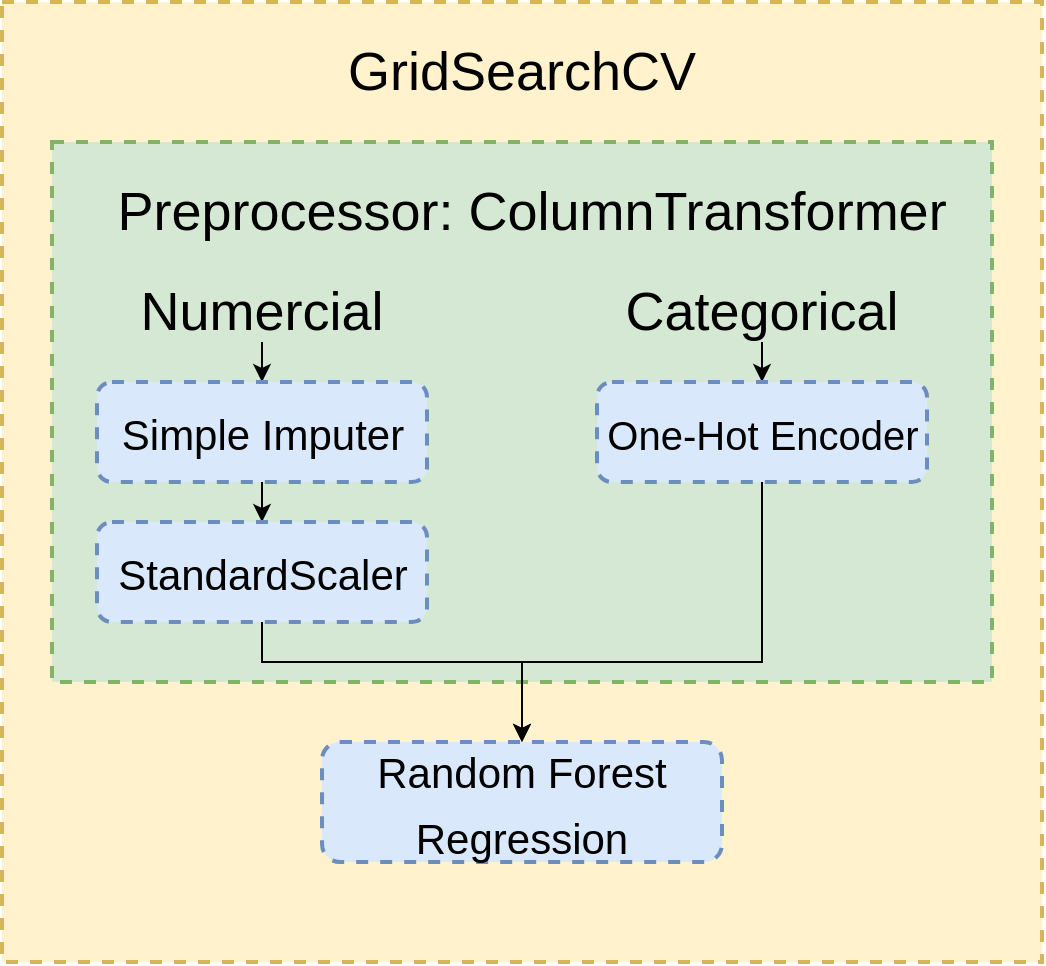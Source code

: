 <mxfile version="16.5.6" type="device"><diagram id="QSeIuSgO1NY0rorFlckN" name="Page-1"><mxGraphModel dx="868" dy="520" grid="1" gridSize="10" guides="1" tooltips="1" connect="1" arrows="1" fold="1" page="1" pageScale="1" pageWidth="827" pageHeight="1169" math="0" shadow="0"><root><mxCell id="0"/><mxCell id="1" parent="0"/><mxCell id="zGcEpbdOpATXi48DEBhR-1" value="" style="rounded=0;whiteSpace=wrap;html=1;dashed=1;fillColor=#fff2cc;strokeWidth=2;strokeColor=#d6b656;" vertex="1" parent="1"><mxGeometry x="160" y="40" width="520" height="480" as="geometry"/></mxCell><mxCell id="zGcEpbdOpATXi48DEBhR-2" value="" style="rounded=0;whiteSpace=wrap;html=1;dashed=1;fillColor=#d5e8d4;strokeWidth=2;strokeColor=#82b366;" vertex="1" parent="1"><mxGeometry x="185" y="110" width="470" height="270" as="geometry"/></mxCell><mxCell id="zGcEpbdOpATXi48DEBhR-3" value="&lt;font style=&quot;font-size: 27px&quot;&gt;GridSearchCV&lt;/font&gt;" style="text;html=1;strokeColor=none;fillColor=none;align=center;verticalAlign=middle;whiteSpace=wrap;rounded=0;dashed=1;" vertex="1" parent="1"><mxGeometry x="390" y="60" width="60" height="30" as="geometry"/></mxCell><mxCell id="zGcEpbdOpATXi48DEBhR-4" value="&lt;font style=&quot;font-size: 27px&quot;&gt;Preprocessor: ColumnTransformer&lt;/font&gt;" style="text;html=1;strokeColor=none;fillColor=none;align=center;verticalAlign=middle;whiteSpace=wrap;rounded=0;dashed=1;" vertex="1" parent="1"><mxGeometry x="170" y="130" width="510" height="30" as="geometry"/></mxCell><mxCell id="zGcEpbdOpATXi48DEBhR-9" style="edgeStyle=orthogonalEdgeStyle;rounded=0;orthogonalLoop=1;jettySize=auto;html=1;fontSize=27;" edge="1" parent="1" source="zGcEpbdOpATXi48DEBhR-5" target="zGcEpbdOpATXi48DEBhR-7"><mxGeometry relative="1" as="geometry"/></mxCell><mxCell id="zGcEpbdOpATXi48DEBhR-5" value="&lt;font style=&quot;font-size: 27px&quot;&gt;Numercial&lt;/font&gt;" style="text;html=1;strokeColor=none;fillColor=none;align=center;verticalAlign=middle;whiteSpace=wrap;rounded=0;dashed=1;" vertex="1" parent="1"><mxGeometry x="260" y="180" width="60" height="30" as="geometry"/></mxCell><mxCell id="zGcEpbdOpATXi48DEBhR-13" style="edgeStyle=orthogonalEdgeStyle;rounded=0;orthogonalLoop=1;jettySize=auto;html=1;entryX=0.5;entryY=0;entryDx=0;entryDy=0;fontSize=21;" edge="1" parent="1" source="zGcEpbdOpATXi48DEBhR-6" target="zGcEpbdOpATXi48DEBhR-12"><mxGeometry relative="1" as="geometry"/></mxCell><mxCell id="zGcEpbdOpATXi48DEBhR-6" value="&lt;font style=&quot;font-size: 27px&quot;&gt;Categorical&lt;/font&gt;" style="text;html=1;strokeColor=none;fillColor=none;align=center;verticalAlign=middle;whiteSpace=wrap;rounded=0;dashed=1;" vertex="1" parent="1"><mxGeometry x="510" y="180" width="60" height="30" as="geometry"/></mxCell><mxCell id="zGcEpbdOpATXi48DEBhR-11" style="edgeStyle=orthogonalEdgeStyle;rounded=0;orthogonalLoop=1;jettySize=auto;html=1;fontSize=21;" edge="1" parent="1" source="zGcEpbdOpATXi48DEBhR-7" target="zGcEpbdOpATXi48DEBhR-10"><mxGeometry relative="1" as="geometry"/></mxCell><mxCell id="zGcEpbdOpATXi48DEBhR-7" value="&lt;font style=&quot;font-size: 21px&quot;&gt;Simple Imputer&lt;/font&gt;" style="rounded=1;whiteSpace=wrap;html=1;dashed=1;fontSize=27;strokeWidth=2;fillColor=#dae8fc;strokeColor=#6c8ebf;" vertex="1" parent="1"><mxGeometry x="207.5" y="230" width="165" height="50" as="geometry"/></mxCell><mxCell id="zGcEpbdOpATXi48DEBhR-15" style="edgeStyle=orthogonalEdgeStyle;rounded=0;orthogonalLoop=1;jettySize=auto;html=1;fontSize=20;" edge="1" parent="1" source="zGcEpbdOpATXi48DEBhR-10" target="zGcEpbdOpATXi48DEBhR-14"><mxGeometry relative="1" as="geometry"><Array as="points"><mxPoint x="290" y="370"/><mxPoint x="420" y="370"/></Array></mxGeometry></mxCell><mxCell id="zGcEpbdOpATXi48DEBhR-10" value="&lt;span style=&quot;font-size: 21px&quot;&gt;StandardScaler&lt;/span&gt;" style="rounded=1;whiteSpace=wrap;html=1;dashed=1;fontSize=27;strokeWidth=2;fillColor=#dae8fc;strokeColor=#6c8ebf;" vertex="1" parent="1"><mxGeometry x="207.5" y="300" width="165" height="50" as="geometry"/></mxCell><mxCell id="zGcEpbdOpATXi48DEBhR-16" style="edgeStyle=orthogonalEdgeStyle;rounded=0;orthogonalLoop=1;jettySize=auto;html=1;entryX=0.5;entryY=0;entryDx=0;entryDy=0;fontSize=20;" edge="1" parent="1" source="zGcEpbdOpATXi48DEBhR-12" target="zGcEpbdOpATXi48DEBhR-14"><mxGeometry relative="1" as="geometry"><Array as="points"><mxPoint x="540" y="370"/><mxPoint x="420" y="370"/><mxPoint x="420" y="410"/></Array></mxGeometry></mxCell><mxCell id="zGcEpbdOpATXi48DEBhR-12" value="&lt;font style=&quot;font-size: 20px&quot;&gt;One-Hot Encoder&lt;/font&gt;" style="rounded=1;whiteSpace=wrap;html=1;dashed=1;fontSize=27;strokeWidth=2;fillColor=#dae8fc;strokeColor=#6c8ebf;" vertex="1" parent="1"><mxGeometry x="457.5" y="230" width="165" height="50" as="geometry"/></mxCell><mxCell id="zGcEpbdOpATXi48DEBhR-14" value="&lt;span style=&quot;font-size: 21px&quot;&gt;Random Forest Regression&lt;/span&gt;" style="rounded=1;whiteSpace=wrap;html=1;dashed=1;fontSize=27;strokeWidth=2;fillColor=#dae8fc;strokeColor=#6c8ebf;" vertex="1" parent="1"><mxGeometry x="320" y="410" width="200" height="60" as="geometry"/></mxCell></root></mxGraphModel></diagram></mxfile>